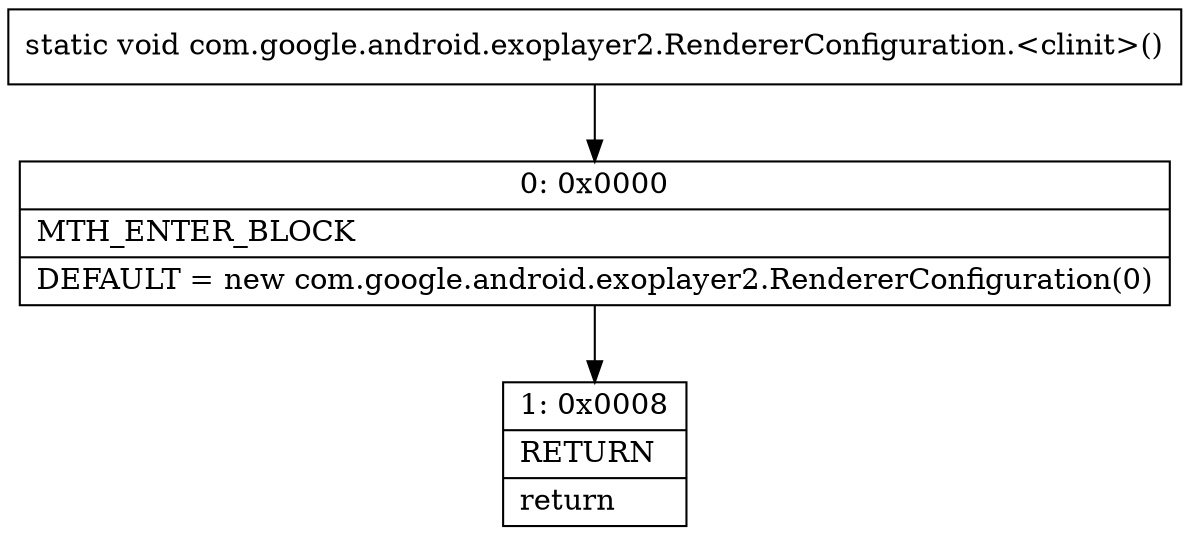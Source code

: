 digraph "CFG forcom.google.android.exoplayer2.RendererConfiguration.\<clinit\>()V" {
Node_0 [shape=record,label="{0\:\ 0x0000|MTH_ENTER_BLOCK\l|DEFAULT = new com.google.android.exoplayer2.RendererConfiguration(0)\l}"];
Node_1 [shape=record,label="{1\:\ 0x0008|RETURN\l|return\l}"];
MethodNode[shape=record,label="{static void com.google.android.exoplayer2.RendererConfiguration.\<clinit\>() }"];
MethodNode -> Node_0;
Node_0 -> Node_1;
}

